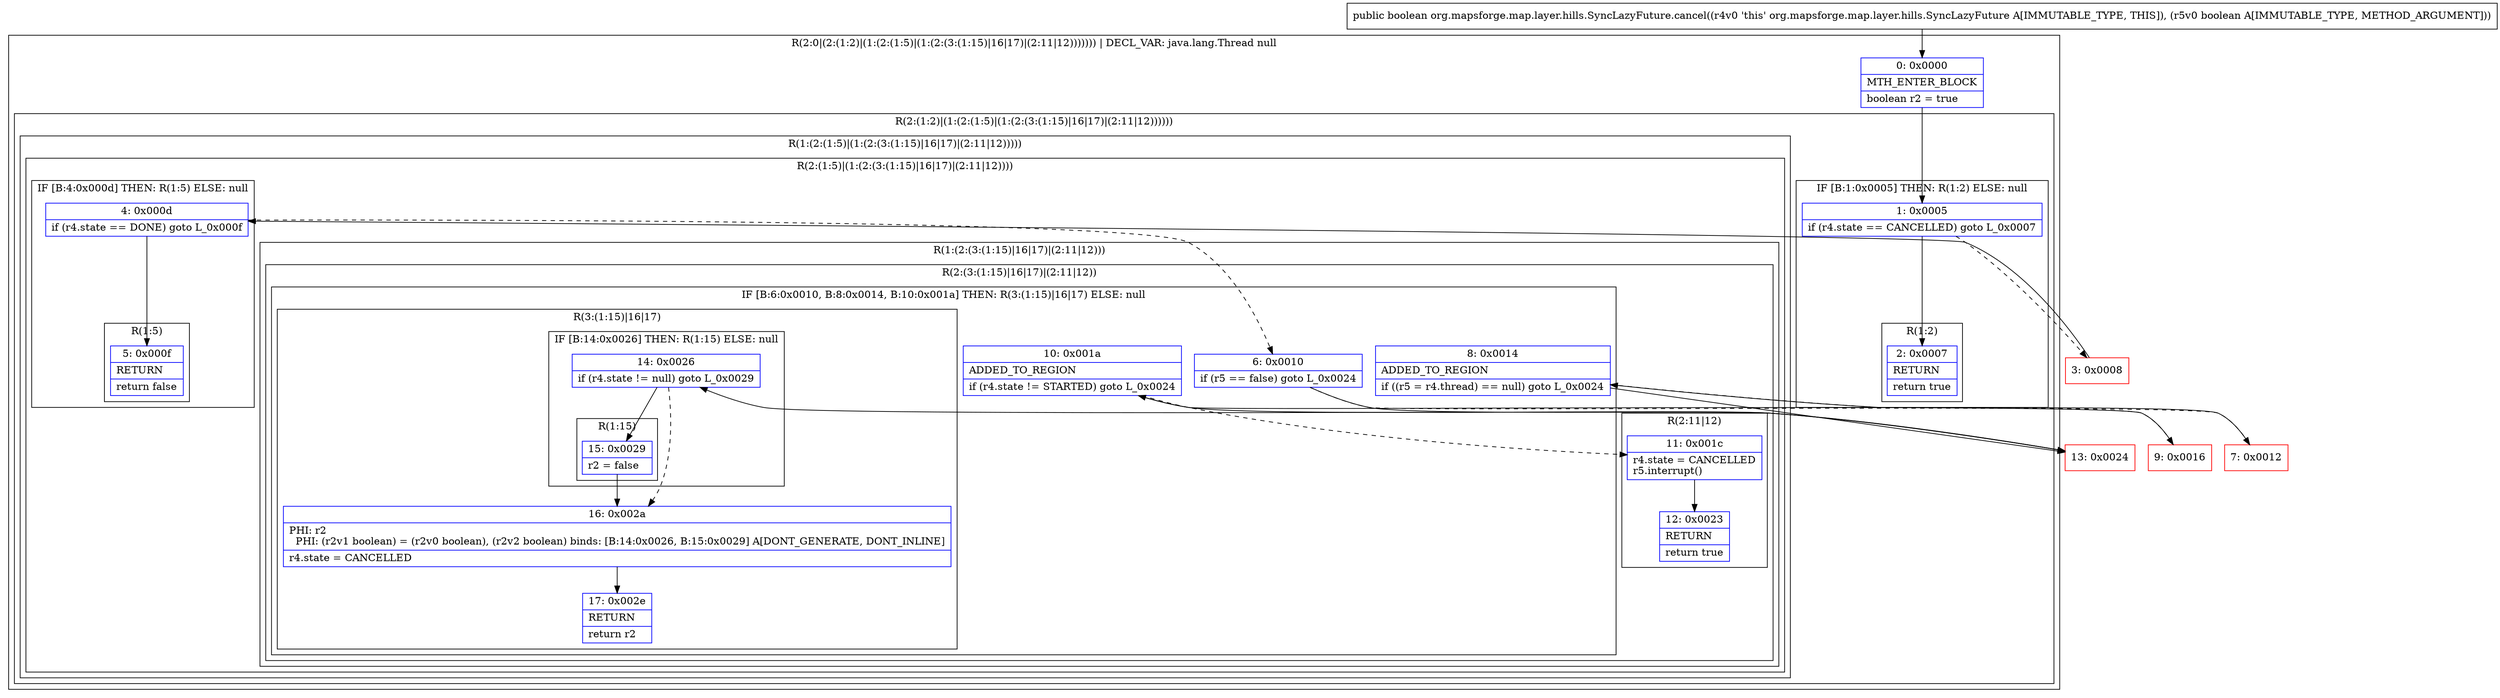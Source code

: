 digraph "CFG fororg.mapsforge.map.layer.hills.SyncLazyFuture.cancel(Z)Z" {
subgraph cluster_Region_594592688 {
label = "R(2:0|(2:(1:2)|(1:(2:(1:5)|(1:(2:(3:(1:15)|16|17)|(2:11|12))))))) | DECL_VAR: java.lang.Thread null\l";
node [shape=record,color=blue];
Node_0 [shape=record,label="{0\:\ 0x0000|MTH_ENTER_BLOCK\l|boolean r2 = true\l}"];
subgraph cluster_Region_311141741 {
label = "R(2:(1:2)|(1:(2:(1:5)|(1:(2:(3:(1:15)|16|17)|(2:11|12))))))";
node [shape=record,color=blue];
subgraph cluster_IfRegion_225648224 {
label = "IF [B:1:0x0005] THEN: R(1:2) ELSE: null";
node [shape=record,color=blue];
Node_1 [shape=record,label="{1\:\ 0x0005|if (r4.state == CANCELLED) goto L_0x0007\l}"];
subgraph cluster_Region_1186240925 {
label = "R(1:2)";
node [shape=record,color=blue];
Node_2 [shape=record,label="{2\:\ 0x0007|RETURN\l|return true\l}"];
}
}
subgraph cluster_Region_1623430947 {
label = "R(1:(2:(1:5)|(1:(2:(3:(1:15)|16|17)|(2:11|12)))))";
node [shape=record,color=blue];
subgraph cluster_Region_791471771 {
label = "R(2:(1:5)|(1:(2:(3:(1:15)|16|17)|(2:11|12))))";
node [shape=record,color=blue];
subgraph cluster_IfRegion_985230592 {
label = "IF [B:4:0x000d] THEN: R(1:5) ELSE: null";
node [shape=record,color=blue];
Node_4 [shape=record,label="{4\:\ 0x000d|if (r4.state == DONE) goto L_0x000f\l}"];
subgraph cluster_Region_1487107003 {
label = "R(1:5)";
node [shape=record,color=blue];
Node_5 [shape=record,label="{5\:\ 0x000f|RETURN\l|return false\l}"];
}
}
subgraph cluster_Region_606444803 {
label = "R(1:(2:(3:(1:15)|16|17)|(2:11|12)))";
node [shape=record,color=blue];
subgraph cluster_Region_1828044578 {
label = "R(2:(3:(1:15)|16|17)|(2:11|12))";
node [shape=record,color=blue];
subgraph cluster_IfRegion_492117713 {
label = "IF [B:6:0x0010, B:8:0x0014, B:10:0x001a] THEN: R(3:(1:15)|16|17) ELSE: null";
node [shape=record,color=blue];
Node_6 [shape=record,label="{6\:\ 0x0010|if (r5 == false) goto L_0x0024\l}"];
Node_8 [shape=record,label="{8\:\ 0x0014|ADDED_TO_REGION\l|if ((r5 = r4.thread) == null) goto L_0x0024\l}"];
Node_10 [shape=record,label="{10\:\ 0x001a|ADDED_TO_REGION\l|if (r4.state != STARTED) goto L_0x0024\l}"];
subgraph cluster_Region_666007687 {
label = "R(3:(1:15)|16|17)";
node [shape=record,color=blue];
subgraph cluster_IfRegion_1588107371 {
label = "IF [B:14:0x0026] THEN: R(1:15) ELSE: null";
node [shape=record,color=blue];
Node_14 [shape=record,label="{14\:\ 0x0026|if (r4.state != null) goto L_0x0029\l}"];
subgraph cluster_Region_1781037611 {
label = "R(1:15)";
node [shape=record,color=blue];
Node_15 [shape=record,label="{15\:\ 0x0029|r2 = false\l}"];
}
}
Node_16 [shape=record,label="{16\:\ 0x002a|PHI: r2 \l  PHI: (r2v1 boolean) = (r2v0 boolean), (r2v2 boolean) binds: [B:14:0x0026, B:15:0x0029] A[DONT_GENERATE, DONT_INLINE]\l|r4.state = CANCELLED\l}"];
Node_17 [shape=record,label="{17\:\ 0x002e|RETURN\l|return r2\l}"];
}
}
subgraph cluster_Region_1450040120 {
label = "R(2:11|12)";
node [shape=record,color=blue];
Node_11 [shape=record,label="{11\:\ 0x001c|r4.state = CANCELLED\lr5.interrupt()\l}"];
Node_12 [shape=record,label="{12\:\ 0x0023|RETURN\l|return true\l}"];
}
}
}
}
}
}
}
Node_3 [shape=record,color=red,label="{3\:\ 0x0008}"];
Node_7 [shape=record,color=red,label="{7\:\ 0x0012}"];
Node_9 [shape=record,color=red,label="{9\:\ 0x0016}"];
Node_13 [shape=record,color=red,label="{13\:\ 0x0024}"];
MethodNode[shape=record,label="{public boolean org.mapsforge.map.layer.hills.SyncLazyFuture.cancel((r4v0 'this' org.mapsforge.map.layer.hills.SyncLazyFuture A[IMMUTABLE_TYPE, THIS]), (r5v0 boolean A[IMMUTABLE_TYPE, METHOD_ARGUMENT])) }"];
MethodNode -> Node_0;
Node_0 -> Node_1;
Node_1 -> Node_2;
Node_1 -> Node_3[style=dashed];
Node_4 -> Node_5;
Node_4 -> Node_6[style=dashed];
Node_6 -> Node_7[style=dashed];
Node_6 -> Node_13;
Node_8 -> Node_9[style=dashed];
Node_8 -> Node_13;
Node_10 -> Node_11[style=dashed];
Node_10 -> Node_13;
Node_14 -> Node_15;
Node_14 -> Node_16[style=dashed];
Node_15 -> Node_16;
Node_16 -> Node_17;
Node_11 -> Node_12;
Node_3 -> Node_4;
Node_7 -> Node_8;
Node_9 -> Node_10;
Node_13 -> Node_14;
}

